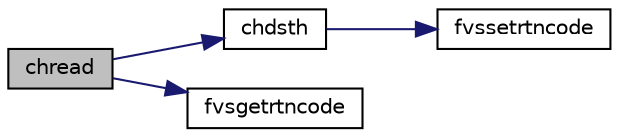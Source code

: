 digraph "chread"
{
  edge [fontname="Helvetica",fontsize="10",labelfontname="Helvetica",labelfontsize="10"];
  node [fontname="Helvetica",fontsize="10",shape=record];
  rankdir="LR";
  Node1 [label="chread",height=0.2,width=0.4,color="black", fillcolor="grey75", style="filled", fontcolor="black"];
  Node1 -> Node2 [color="midnightblue",fontsize="10",style="solid",fontname="Helvetica"];
  Node2 [label="chdsth",height=0.2,width=0.4,color="black", fillcolor="white", style="filled",URL="$stash_8f.html#a5b4d3948b1f946106ddaf4ba5e2ad524"];
  Node2 -> Node3 [color="midnightblue",fontsize="10",style="solid",fontname="Helvetica"];
  Node3 [label="fvssetrtncode",height=0.2,width=0.4,color="black", fillcolor="white", style="filled",URL="$cmdline_8f.html#a079170808ee3336a99645e9e57dfe5a9"];
  Node1 -> Node4 [color="midnightblue",fontsize="10",style="solid",fontname="Helvetica"];
  Node4 [label="fvsgetrtncode",height=0.2,width=0.4,color="black", fillcolor="white", style="filled",URL="$cmdline_8f.html#a0772cb6ab1daa15981fb8fcb46971c27"];
}
